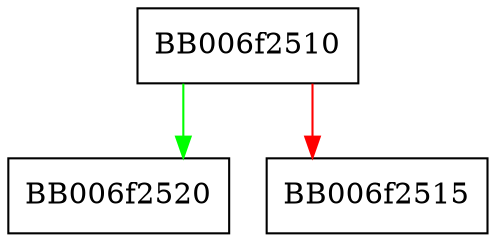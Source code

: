 digraph rsa_freectx {
  node [shape="box"];
  graph [splines=ortho];
  BB006f2510 -> BB006f2520 [color="green"];
  BB006f2510 -> BB006f2515 [color="red"];
}